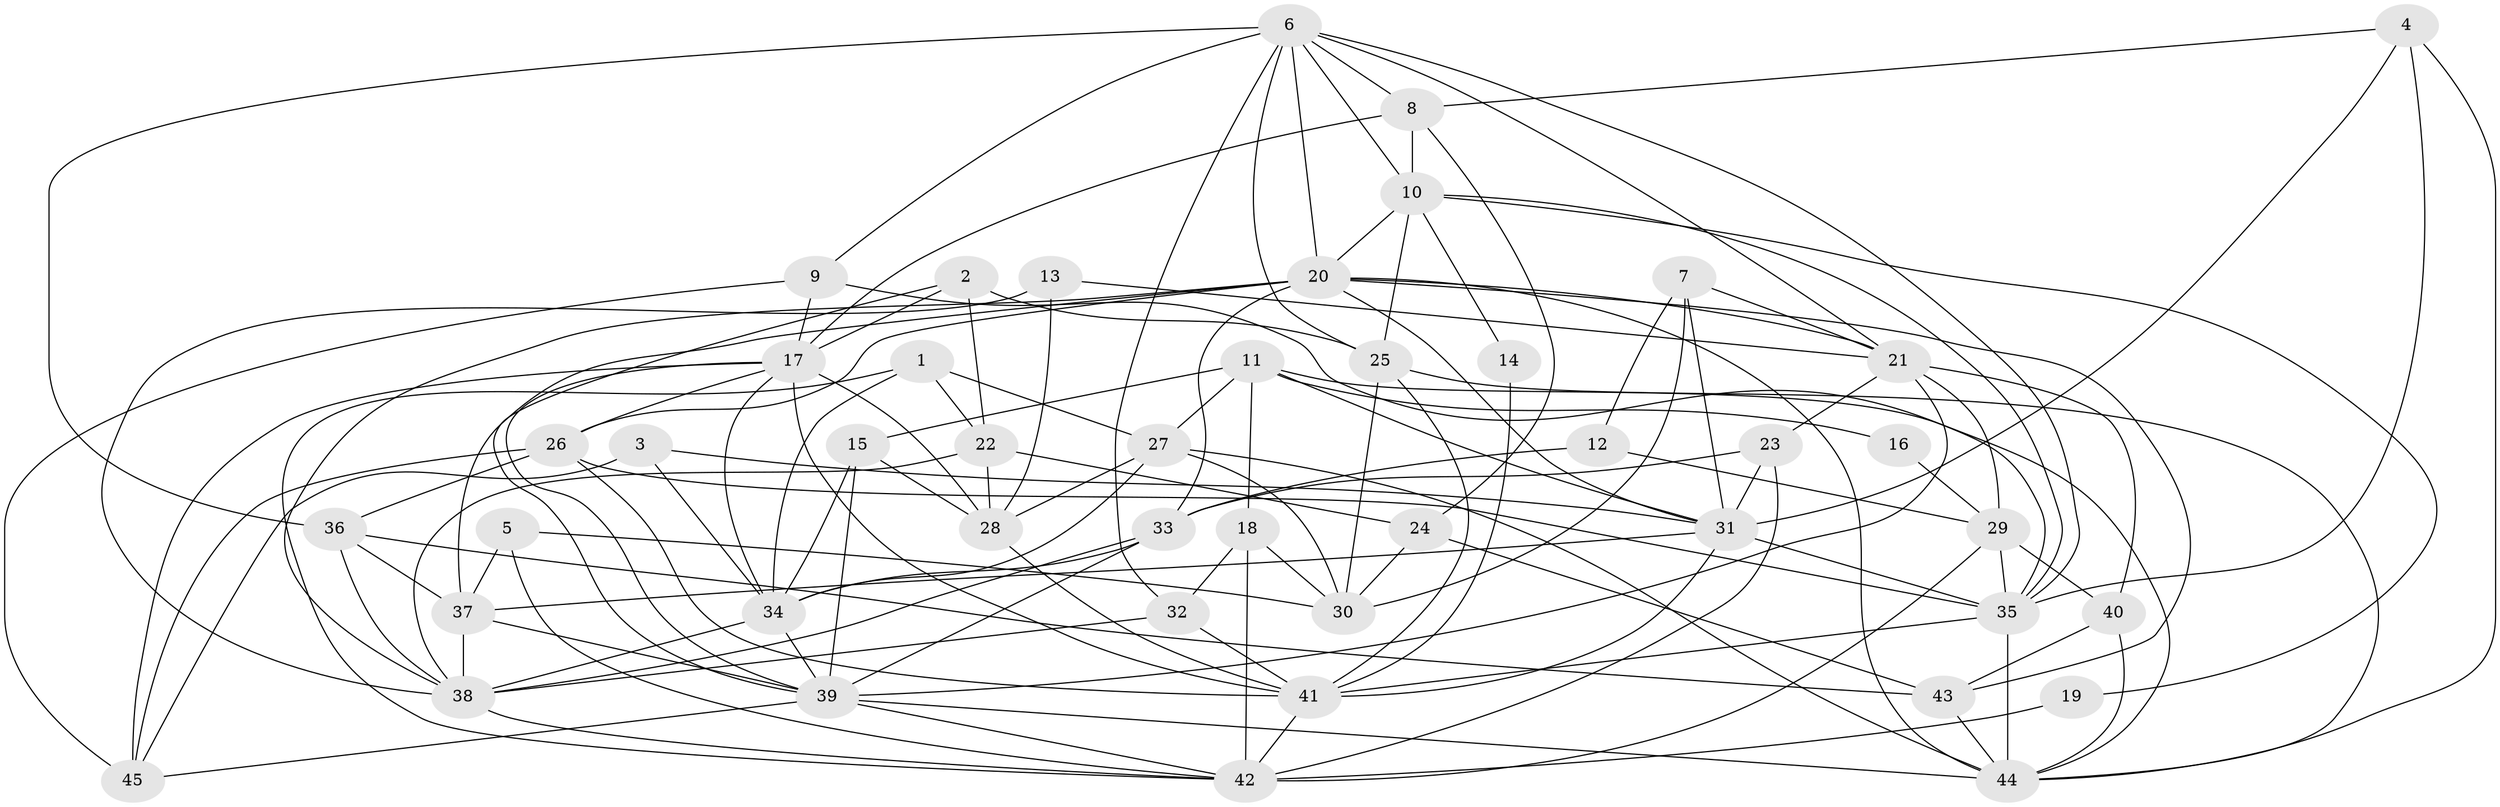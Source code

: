 // original degree distribution, {4: 0.29213483146067415, 3: 0.25842696629213485, 2: 0.14606741573033707, 5: 0.12359550561797752, 6: 0.11235955056179775, 7: 0.06741573033707865}
// Generated by graph-tools (version 1.1) at 2025/50/03/09/25 03:50:05]
// undirected, 45 vertices, 128 edges
graph export_dot {
graph [start="1"]
  node [color=gray90,style=filled];
  1;
  2;
  3;
  4;
  5;
  6;
  7;
  8;
  9;
  10;
  11;
  12;
  13;
  14;
  15;
  16;
  17;
  18;
  19;
  20;
  21;
  22;
  23;
  24;
  25;
  26;
  27;
  28;
  29;
  30;
  31;
  32;
  33;
  34;
  35;
  36;
  37;
  38;
  39;
  40;
  41;
  42;
  43;
  44;
  45;
  1 -- 22 [weight=1.0];
  1 -- 27 [weight=1.0];
  1 -- 34 [weight=1.0];
  1 -- 42 [weight=1.0];
  2 -- 17 [weight=1.0];
  2 -- 22 [weight=1.0];
  2 -- 25 [weight=1.0];
  2 -- 39 [weight=1.0];
  3 -- 31 [weight=1.0];
  3 -- 34 [weight=1.0];
  3 -- 45 [weight=1.0];
  4 -- 8 [weight=1.0];
  4 -- 31 [weight=1.0];
  4 -- 35 [weight=1.0];
  4 -- 44 [weight=1.0];
  5 -- 30 [weight=1.0];
  5 -- 37 [weight=1.0];
  5 -- 42 [weight=1.0];
  6 -- 8 [weight=1.0];
  6 -- 9 [weight=1.0];
  6 -- 10 [weight=1.0];
  6 -- 20 [weight=1.0];
  6 -- 21 [weight=1.0];
  6 -- 25 [weight=1.0];
  6 -- 32 [weight=1.0];
  6 -- 35 [weight=1.0];
  6 -- 36 [weight=1.0];
  7 -- 12 [weight=1.0];
  7 -- 21 [weight=1.0];
  7 -- 30 [weight=1.0];
  7 -- 31 [weight=1.0];
  8 -- 10 [weight=1.0];
  8 -- 17 [weight=1.0];
  8 -- 24 [weight=1.0];
  9 -- 17 [weight=1.0];
  9 -- 35 [weight=1.0];
  9 -- 45 [weight=1.0];
  10 -- 14 [weight=1.0];
  10 -- 19 [weight=1.0];
  10 -- 20 [weight=1.0];
  10 -- 25 [weight=1.0];
  10 -- 35 [weight=1.0];
  11 -- 15 [weight=1.0];
  11 -- 16 [weight=1.0];
  11 -- 18 [weight=1.0];
  11 -- 27 [weight=1.0];
  11 -- 31 [weight=1.0];
  11 -- 44 [weight=1.0];
  12 -- 29 [weight=1.0];
  12 -- 33 [weight=1.0];
  13 -- 21 [weight=1.0];
  13 -- 28 [weight=1.0];
  13 -- 38 [weight=1.0];
  14 -- 41 [weight=1.0];
  15 -- 28 [weight=1.0];
  15 -- 34 [weight=1.0];
  15 -- 39 [weight=1.0];
  16 -- 29 [weight=1.0];
  17 -- 26 [weight=1.0];
  17 -- 28 [weight=1.0];
  17 -- 34 [weight=1.0];
  17 -- 39 [weight=1.0];
  17 -- 41 [weight=1.0];
  17 -- 45 [weight=1.0];
  18 -- 30 [weight=1.0];
  18 -- 32 [weight=1.0];
  18 -- 42 [weight=1.0];
  19 -- 42 [weight=1.0];
  20 -- 21 [weight=1.0];
  20 -- 26 [weight=1.0];
  20 -- 31 [weight=1.0];
  20 -- 33 [weight=1.0];
  20 -- 37 [weight=1.0];
  20 -- 38 [weight=1.0];
  20 -- 43 [weight=1.0];
  20 -- 44 [weight=1.0];
  21 -- 23 [weight=1.0];
  21 -- 29 [weight=1.0];
  21 -- 39 [weight=1.0];
  21 -- 40 [weight=1.0];
  22 -- 24 [weight=1.0];
  22 -- 28 [weight=1.0];
  22 -- 38 [weight=1.0];
  23 -- 31 [weight=1.0];
  23 -- 33 [weight=1.0];
  23 -- 42 [weight=1.0];
  24 -- 30 [weight=1.0];
  24 -- 43 [weight=1.0];
  25 -- 30 [weight=1.0];
  25 -- 41 [weight=1.0];
  25 -- 44 [weight=1.0];
  26 -- 35 [weight=1.0];
  26 -- 36 [weight=1.0];
  26 -- 41 [weight=1.0];
  26 -- 45 [weight=1.0];
  27 -- 28 [weight=1.0];
  27 -- 30 [weight=1.0];
  27 -- 34 [weight=1.0];
  27 -- 44 [weight=1.0];
  28 -- 41 [weight=1.0];
  29 -- 35 [weight=1.0];
  29 -- 40 [weight=1.0];
  29 -- 42 [weight=1.0];
  31 -- 35 [weight=1.0];
  31 -- 37 [weight=1.0];
  31 -- 41 [weight=1.0];
  32 -- 38 [weight=1.0];
  32 -- 41 [weight=1.0];
  33 -- 34 [weight=1.0];
  33 -- 38 [weight=1.0];
  33 -- 39 [weight=1.0];
  34 -- 38 [weight=1.0];
  34 -- 39 [weight=1.0];
  35 -- 41 [weight=1.0];
  35 -- 44 [weight=1.0];
  36 -- 37 [weight=1.0];
  36 -- 38 [weight=1.0];
  36 -- 43 [weight=1.0];
  37 -- 38 [weight=1.0];
  37 -- 39 [weight=1.0];
  38 -- 42 [weight=1.0];
  39 -- 42 [weight=1.0];
  39 -- 44 [weight=1.0];
  39 -- 45 [weight=1.0];
  40 -- 43 [weight=1.0];
  40 -- 44 [weight=1.0];
  41 -- 42 [weight=1.0];
  43 -- 44 [weight=1.0];
}
